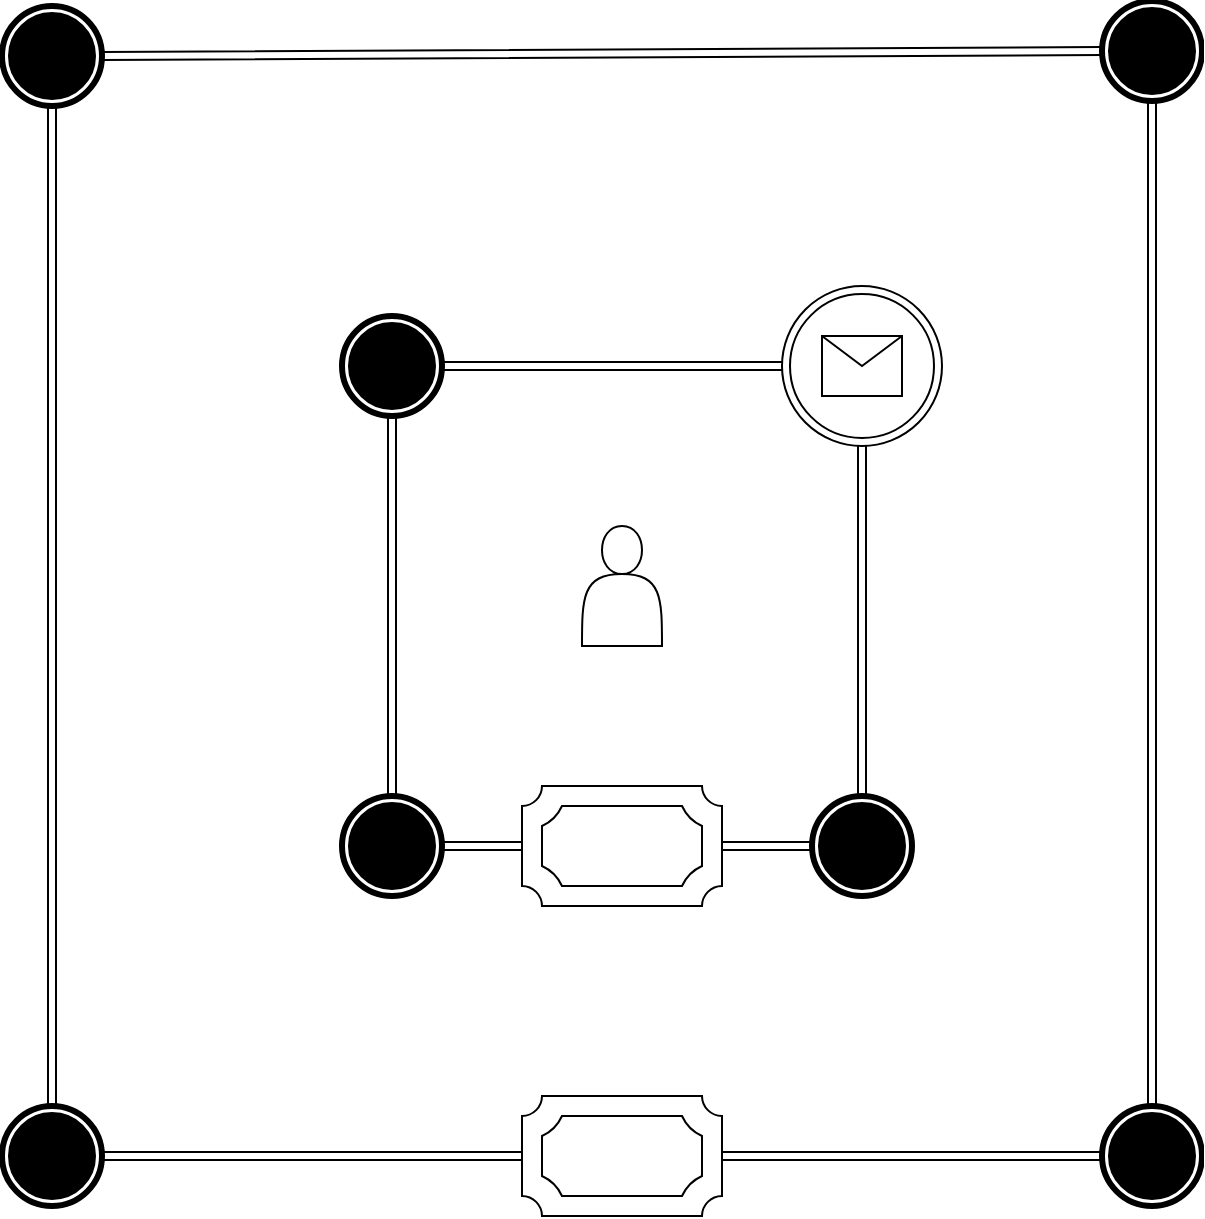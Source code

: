 <mxfile version="12.4.2" type="device" pages="1"><diagram id="oUC5sVRlhHt67cUjNg0d" name="Page-1"><mxGraphModel dx="2005" dy="641" grid="1" gridSize="10" guides="1" tooltips="1" connect="1" arrows="1" fold="1" page="1" pageScale="1" pageWidth="827" pageHeight="1169" math="0" shadow="0"><root><mxCell id="0"/><mxCell id="1" parent="0"/><mxCell id="9DXYcmGcPhUHA9p1SaTc-93" value="" style="shape=mxgraph.bpmn.shape;html=1;verticalLabelPosition=bottom;labelBackgroundColor=#ffffff;verticalAlign=top;align=center;perimeter=ellipsePerimeter;outlineConnect=0;outline=end;symbol=terminate;" vertex="1" parent="1"><mxGeometry x="-325" y="675" width="50" height="50" as="geometry"/></mxCell><mxCell id="9DXYcmGcPhUHA9p1SaTc-94" value="" style="shape=mxgraph.bpmn.shape;html=1;verticalLabelPosition=bottom;labelBackgroundColor=#ffffff;verticalAlign=top;align=center;perimeter=ellipsePerimeter;outlineConnect=0;outline=end;symbol=terminate;" vertex="1" parent="1"><mxGeometry x="-560" y="675" width="50" height="50" as="geometry"/></mxCell><mxCell id="9DXYcmGcPhUHA9p1SaTc-95" value="" style="verticalLabelPosition=bottom;verticalAlign=top;html=1;shape=mxgraph.basic.plaque_frame;dx=10;" vertex="1" parent="1"><mxGeometry x="-470" y="670" width="100" height="60" as="geometry"/></mxCell><mxCell id="9DXYcmGcPhUHA9p1SaTc-96" value="" style="shape=mxgraph.bpmn.shape;html=1;verticalLabelPosition=bottom;labelBackgroundColor=#ffffff;verticalAlign=top;align=center;perimeter=ellipsePerimeter;outlineConnect=0;outline=end;symbol=terminate;" vertex="1" parent="1"><mxGeometry x="-560" y="435" width="50" height="50" as="geometry"/></mxCell><mxCell id="9DXYcmGcPhUHA9p1SaTc-97" value="" style="shape=link;html=1;entryX=0;entryY=0.5;entryDx=0;entryDy=0;entryPerimeter=0;exitX=1;exitY=0.5;exitDx=0;exitDy=0;" edge="1" parent="1" source="9DXYcmGcPhUHA9p1SaTc-94" target="9DXYcmGcPhUHA9p1SaTc-95"><mxGeometry width="50" height="50" relative="1" as="geometry"><mxPoint x="-710" y="930" as="sourcePoint"/><mxPoint x="-660" y="880" as="targetPoint"/></mxGeometry></mxCell><mxCell id="9DXYcmGcPhUHA9p1SaTc-98" value="" style="shape=link;html=1;entryX=0.5;entryY=1;entryDx=0;entryDy=0;" edge="1" parent="1" source="9DXYcmGcPhUHA9p1SaTc-94" target="9DXYcmGcPhUHA9p1SaTc-96"><mxGeometry width="50" height="50" relative="1" as="geometry"><mxPoint x="-710" y="930" as="sourcePoint"/><mxPoint x="-660" y="880" as="targetPoint"/></mxGeometry></mxCell><mxCell id="9DXYcmGcPhUHA9p1SaTc-99" value="" style="shape=link;html=1;exitX=1;exitY=0.5;exitDx=0;exitDy=0;entryX=0;entryY=0.5;entryDx=0;entryDy=0;" edge="1" parent="1" source="9DXYcmGcPhUHA9p1SaTc-96" target="9DXYcmGcPhUHA9p1SaTc-114"><mxGeometry width="50" height="50" relative="1" as="geometry"><mxPoint x="-710" y="930" as="sourcePoint"/><mxPoint x="-350" y="460" as="targetPoint"/></mxGeometry></mxCell><mxCell id="9DXYcmGcPhUHA9p1SaTc-100" value="" style="shape=link;html=1;entryX=1;entryY=0.5;entryDx=0;entryDy=0;entryPerimeter=0;exitX=0;exitY=0.5;exitDx=0;exitDy=0;" edge="1" parent="1" source="9DXYcmGcPhUHA9p1SaTc-93" target="9DXYcmGcPhUHA9p1SaTc-95"><mxGeometry width="50" height="50" relative="1" as="geometry"><mxPoint x="-710" y="930" as="sourcePoint"/><mxPoint x="-660" y="880" as="targetPoint"/></mxGeometry></mxCell><mxCell id="9DXYcmGcPhUHA9p1SaTc-101" value="" style="shape=link;html=1;entryX=0.5;entryY=0;entryDx=0;entryDy=0;exitX=0.5;exitY=1;exitDx=0;exitDy=0;" edge="1" parent="1" source="9DXYcmGcPhUHA9p1SaTc-114" target="9DXYcmGcPhUHA9p1SaTc-93"><mxGeometry width="50" height="50" relative="1" as="geometry"><mxPoint x="-300" y="510" as="sourcePoint"/><mxPoint x="-240" y="650" as="targetPoint"/></mxGeometry></mxCell><mxCell id="9DXYcmGcPhUHA9p1SaTc-102" value="" style="shape=actor;whiteSpace=wrap;html=1;" vertex="1" parent="1"><mxGeometry x="-440" y="540" width="40" height="60" as="geometry"/></mxCell><mxCell id="9DXYcmGcPhUHA9p1SaTc-114" value="" style="ellipse;shape=doubleEllipse;whiteSpace=wrap;html=1;aspect=fixed;" vertex="1" parent="1"><mxGeometry x="-340" y="420" width="80" height="80" as="geometry"/></mxCell><mxCell id="9DXYcmGcPhUHA9p1SaTc-115" value="" style="shape=message;whiteSpace=wrap;html=1;outlineConnect=0;" vertex="1" parent="1"><mxGeometry x="-320" y="445" width="40" height="30" as="geometry"/></mxCell><mxCell id="9DXYcmGcPhUHA9p1SaTc-116" value="" style="shape=mxgraph.bpmn.shape;html=1;verticalLabelPosition=bottom;labelBackgroundColor=#ffffff;verticalAlign=top;align=center;perimeter=ellipsePerimeter;outlineConnect=0;outline=end;symbol=terminate;" vertex="1" parent="1"><mxGeometry x="-730" y="280" width="50" height="50" as="geometry"/></mxCell><mxCell id="9DXYcmGcPhUHA9p1SaTc-117" value="" style="shape=mxgraph.bpmn.shape;html=1;verticalLabelPosition=bottom;labelBackgroundColor=#ffffff;verticalAlign=top;align=center;perimeter=ellipsePerimeter;outlineConnect=0;outline=end;symbol=terminate;" vertex="1" parent="1"><mxGeometry x="-730" y="830" width="50" height="50" as="geometry"/></mxCell><mxCell id="9DXYcmGcPhUHA9p1SaTc-118" value="" style="shape=mxgraph.bpmn.shape;html=1;verticalLabelPosition=bottom;labelBackgroundColor=#ffffff;verticalAlign=top;align=center;perimeter=ellipsePerimeter;outlineConnect=0;outline=end;symbol=terminate;" vertex="1" parent="1"><mxGeometry x="-180" y="830" width="50" height="50" as="geometry"/></mxCell><mxCell id="9DXYcmGcPhUHA9p1SaTc-119" value="" style="shape=mxgraph.bpmn.shape;html=1;verticalLabelPosition=bottom;labelBackgroundColor=#ffffff;verticalAlign=top;align=center;perimeter=ellipsePerimeter;outlineConnect=0;outline=end;symbol=terminate;" vertex="1" parent="1"><mxGeometry x="-180" y="277.5" width="50" height="50" as="geometry"/></mxCell><mxCell id="9DXYcmGcPhUHA9p1SaTc-120" value="" style="verticalLabelPosition=bottom;verticalAlign=top;html=1;shape=mxgraph.basic.plaque_frame;dx=10;" vertex="1" parent="1"><mxGeometry x="-470" y="825" width="100" height="60" as="geometry"/></mxCell><mxCell id="9DXYcmGcPhUHA9p1SaTc-121" value="" style="shape=link;html=1;entryX=0;entryY=0.5;entryDx=0;entryDy=0;entryPerimeter=0;" edge="1" parent="1" source="9DXYcmGcPhUHA9p1SaTc-117" target="9DXYcmGcPhUHA9p1SaTc-120"><mxGeometry width="50" height="50" relative="1" as="geometry"><mxPoint x="-730" y="960" as="sourcePoint"/><mxPoint x="-680" y="910" as="targetPoint"/></mxGeometry></mxCell><mxCell id="9DXYcmGcPhUHA9p1SaTc-122" value="" style="shape=link;html=1;entryX=0;entryY=0.5;entryDx=0;entryDy=0;exitX=1;exitY=0.5;exitDx=0;exitDy=0;exitPerimeter=0;" edge="1" parent="1" source="9DXYcmGcPhUHA9p1SaTc-120" target="9DXYcmGcPhUHA9p1SaTc-118"><mxGeometry width="50" height="50" relative="1" as="geometry"><mxPoint x="-730" y="960" as="sourcePoint"/><mxPoint x="-680" y="910" as="targetPoint"/></mxGeometry></mxCell><mxCell id="9DXYcmGcPhUHA9p1SaTc-123" value="" style="shape=link;html=1;entryX=0.5;entryY=0;entryDx=0;entryDy=0;exitX=0.5;exitY=1;exitDx=0;exitDy=0;" edge="1" parent="1" source="9DXYcmGcPhUHA9p1SaTc-116" target="9DXYcmGcPhUHA9p1SaTc-117"><mxGeometry width="50" height="50" relative="1" as="geometry"><mxPoint x="-730" y="960" as="sourcePoint"/><mxPoint x="-680" y="910" as="targetPoint"/></mxGeometry></mxCell><mxCell id="9DXYcmGcPhUHA9p1SaTc-124" value="" style="shape=link;html=1;entryX=0.5;entryY=0;entryDx=0;entryDy=0;exitX=0.5;exitY=1;exitDx=0;exitDy=0;" edge="1" parent="1" source="9DXYcmGcPhUHA9p1SaTc-119" target="9DXYcmGcPhUHA9p1SaTc-118"><mxGeometry width="50" height="50" relative="1" as="geometry"><mxPoint x="-730" y="960" as="sourcePoint"/><mxPoint x="-680" y="910" as="targetPoint"/></mxGeometry></mxCell><mxCell id="9DXYcmGcPhUHA9p1SaTc-125" value="" style="shape=link;html=1;entryX=0;entryY=0.5;entryDx=0;entryDy=0;exitX=1;exitY=0.5;exitDx=0;exitDy=0;" edge="1" parent="1" source="9DXYcmGcPhUHA9p1SaTc-116" target="9DXYcmGcPhUHA9p1SaTc-119"><mxGeometry width="50" height="50" relative="1" as="geometry"><mxPoint x="-730" y="960" as="sourcePoint"/><mxPoint x="-680" y="910" as="targetPoint"/></mxGeometry></mxCell></root></mxGraphModel></diagram></mxfile>